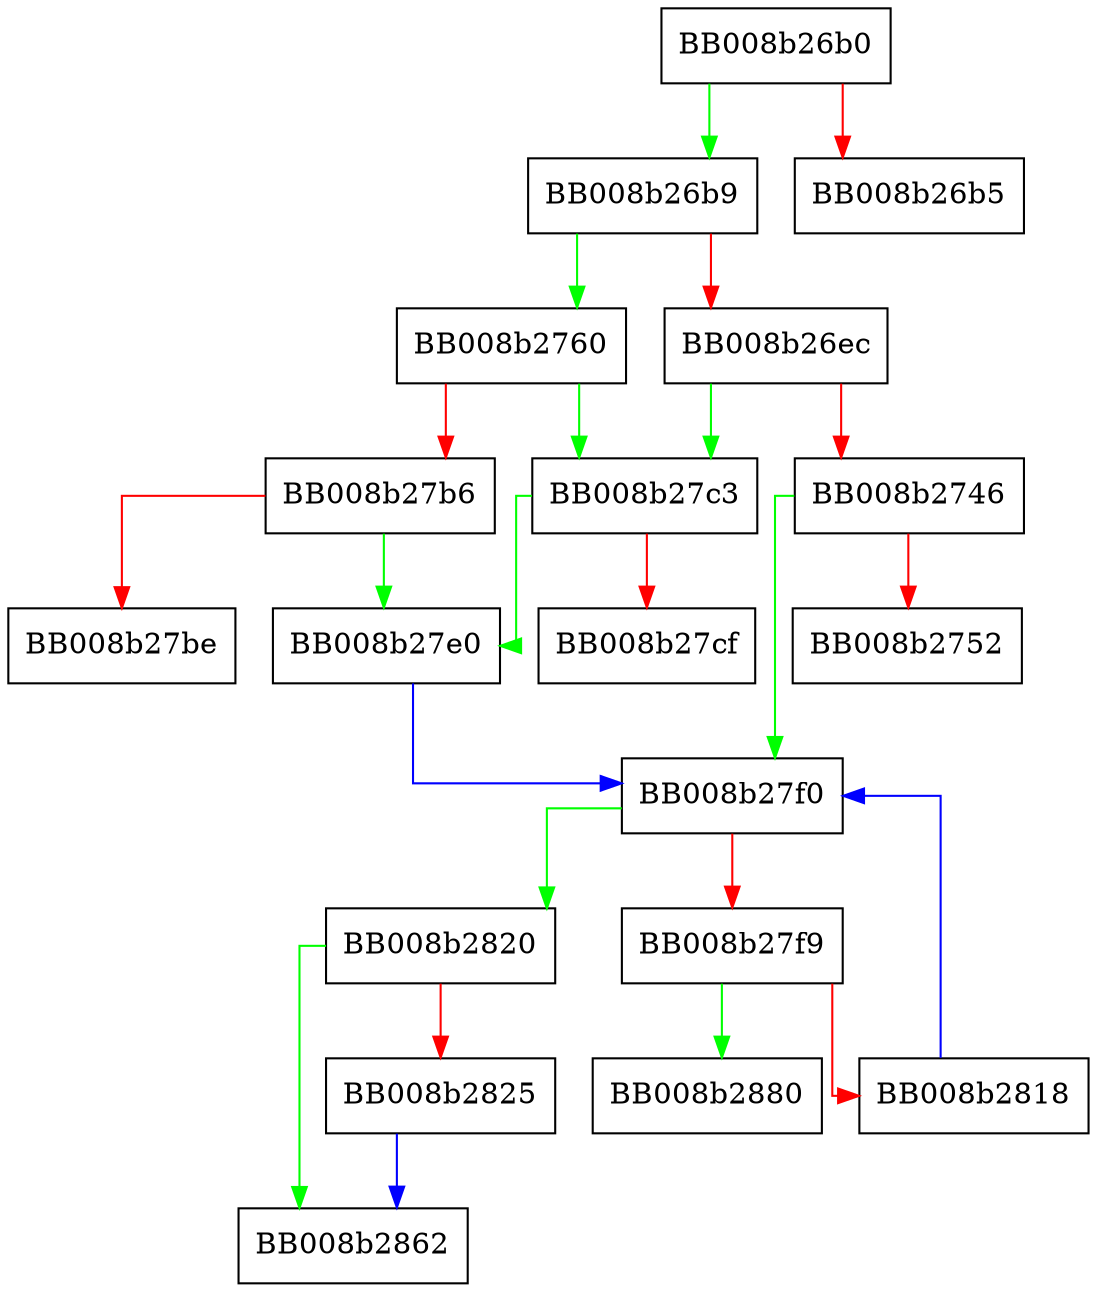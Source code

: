 digraph __strnlen_sse2 {
  node [shape="box"];
  graph [splines=ortho];
  BB008b26b0 -> BB008b26b9 [color="green"];
  BB008b26b0 -> BB008b26b5 [color="red"];
  BB008b26b9 -> BB008b2760 [color="green"];
  BB008b26b9 -> BB008b26ec [color="red"];
  BB008b26ec -> BB008b27c3 [color="green"];
  BB008b26ec -> BB008b2746 [color="red"];
  BB008b2746 -> BB008b27f0 [color="green"];
  BB008b2746 -> BB008b2752 [color="red"];
  BB008b2760 -> BB008b27c3 [color="green"];
  BB008b2760 -> BB008b27b6 [color="red"];
  BB008b27b6 -> BB008b27e0 [color="green"];
  BB008b27b6 -> BB008b27be [color="red"];
  BB008b27c3 -> BB008b27e0 [color="green"];
  BB008b27c3 -> BB008b27cf [color="red"];
  BB008b27e0 -> BB008b27f0 [color="blue"];
  BB008b27f0 -> BB008b2820 [color="green"];
  BB008b27f0 -> BB008b27f9 [color="red"];
  BB008b27f9 -> BB008b2880 [color="green"];
  BB008b27f9 -> BB008b2818 [color="red"];
  BB008b2818 -> BB008b27f0 [color="blue"];
  BB008b2820 -> BB008b2862 [color="green"];
  BB008b2820 -> BB008b2825 [color="red"];
  BB008b2825 -> BB008b2862 [color="blue"];
}
